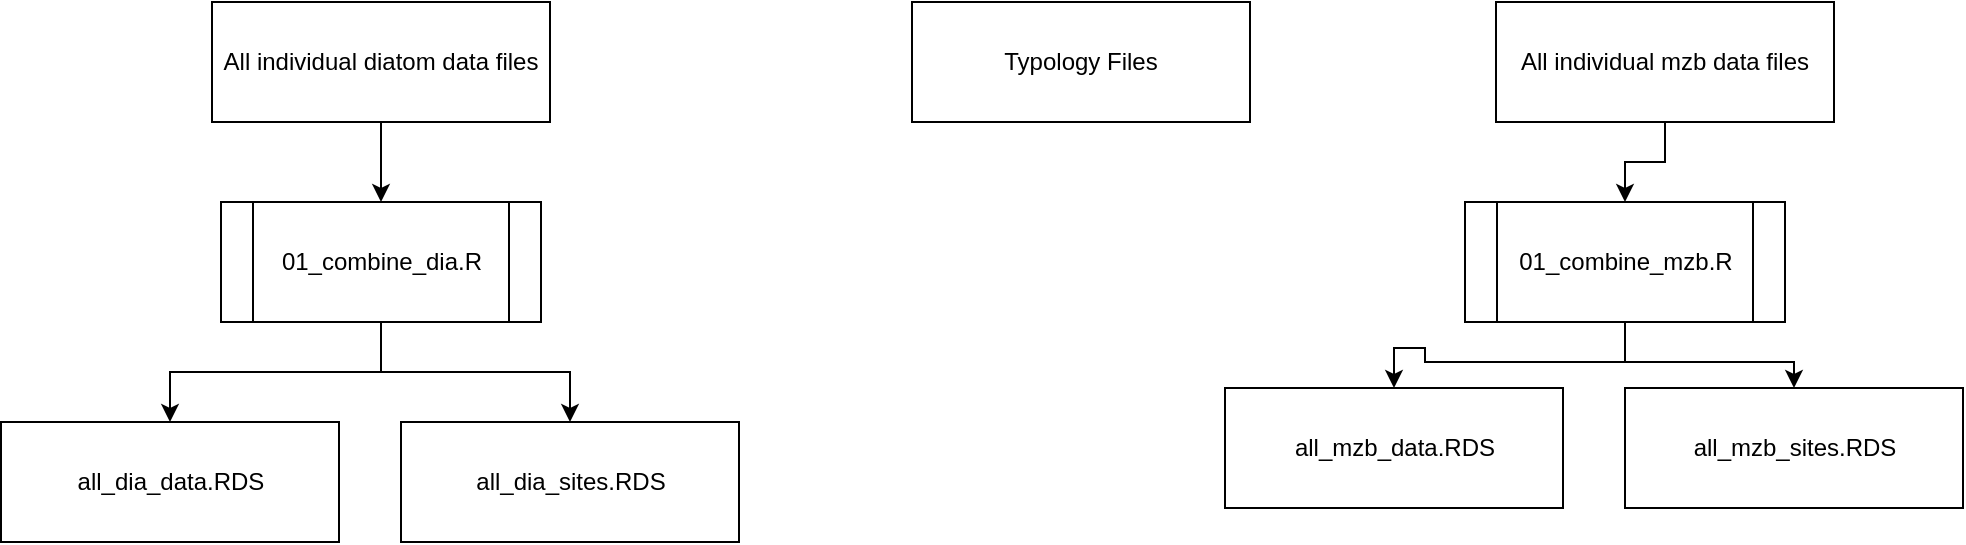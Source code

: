 <mxfile version="11.1.4" type="device"><diagram id="c0DyR3tP7_UIkJhDD_Mc" name="Page-1"><mxGraphModel dx="3671" dy="2837" grid="1" gridSize="10" guides="1" tooltips="1" connect="1" arrows="1" fold="1" page="1" pageScale="1" pageWidth="827" pageHeight="1169" math="0" shadow="0"><root><mxCell id="0"/><mxCell id="1" parent="0"/><mxCell id="KG7qIEieEoT_gEC0vQfx-30" style="edgeStyle=orthogonalEdgeStyle;rounded=0;orthogonalLoop=1;jettySize=auto;html=1;entryX=0.5;entryY=0;entryDx=0;entryDy=0;" parent="1" source="KG7qIEieEoT_gEC0vQfx-22" target="KG7qIEieEoT_gEC0vQfx-23" edge="1"><mxGeometry relative="1" as="geometry"/></mxCell><mxCell id="KG7qIEieEoT_gEC0vQfx-22" value="All individual mzb data files" style="rounded=0;whiteSpace=wrap;html=1;" parent="1" vertex="1"><mxGeometry x="652" y="-33" width="169" height="60" as="geometry"/></mxCell><mxCell id="KG7qIEieEoT_gEC0vQfx-26" style="edgeStyle=orthogonalEdgeStyle;rounded=0;orthogonalLoop=1;jettySize=auto;html=1;entryX=0.5;entryY=0;entryDx=0;entryDy=0;" parent="1" source="KG7qIEieEoT_gEC0vQfx-23" target="KG7qIEieEoT_gEC0vQfx-25" edge="1"><mxGeometry relative="1" as="geometry"/></mxCell><mxCell id="KG7qIEieEoT_gEC0vQfx-28" style="edgeStyle=orthogonalEdgeStyle;rounded=0;orthogonalLoop=1;jettySize=auto;html=1;entryX=0.5;entryY=0;entryDx=0;entryDy=0;" parent="1" source="KG7qIEieEoT_gEC0vQfx-23" target="KG7qIEieEoT_gEC0vQfx-27" edge="1"><mxGeometry relative="1" as="geometry"/></mxCell><mxCell id="KG7qIEieEoT_gEC0vQfx-23" value="01_combine_mzb.R" style="shape=process;whiteSpace=wrap;html=1;backgroundOutline=1;" parent="1" vertex="1"><mxGeometry x="636.5" y="67" width="160" height="60" as="geometry"/></mxCell><mxCell id="KG7qIEieEoT_gEC0vQfx-25" value="all_mzb_data.RDS" style="rounded=0;whiteSpace=wrap;html=1;" parent="1" vertex="1"><mxGeometry x="516.5" y="160" width="169" height="60" as="geometry"/></mxCell><mxCell id="KG7qIEieEoT_gEC0vQfx-27" value="all_mzb_sites.RDS" style="rounded=0;whiteSpace=wrap;html=1;" parent="1" vertex="1"><mxGeometry x="716.5" y="160" width="169" height="60" as="geometry"/></mxCell><mxCell id="KG7qIEieEoT_gEC0vQfx-34" value="Typology Files" style="rounded=0;whiteSpace=wrap;html=1;" parent="1" vertex="1"><mxGeometry x="360" y="-33" width="169" height="60" as="geometry"/></mxCell><mxCell id="Y4C0LTM1GEXdnND-D1_T-7" style="edgeStyle=orthogonalEdgeStyle;rounded=0;orthogonalLoop=1;jettySize=auto;html=1;entryX=0.5;entryY=0;entryDx=0;entryDy=0;" parent="1" source="Y4C0LTM1GEXdnND-D1_T-8" target="Y4C0LTM1GEXdnND-D1_T-11" edge="1"><mxGeometry relative="1" as="geometry"/></mxCell><mxCell id="Y4C0LTM1GEXdnND-D1_T-8" value="All individual diatom data files" style="rounded=0;whiteSpace=wrap;html=1;" parent="1" vertex="1"><mxGeometry x="10" y="-33" width="169" height="60" as="geometry"/></mxCell><mxCell id="Y4C0LTM1GEXdnND-D1_T-9" style="edgeStyle=orthogonalEdgeStyle;rounded=0;orthogonalLoop=1;jettySize=auto;html=1;entryX=0.5;entryY=0;entryDx=0;entryDy=0;" parent="1" source="Y4C0LTM1GEXdnND-D1_T-11" target="Y4C0LTM1GEXdnND-D1_T-13" edge="1"><mxGeometry relative="1" as="geometry"/></mxCell><mxCell id="Y4C0LTM1GEXdnND-D1_T-10" style="edgeStyle=orthogonalEdgeStyle;rounded=0;orthogonalLoop=1;jettySize=auto;html=1;entryX=0.5;entryY=0;entryDx=0;entryDy=0;" parent="1" source="Y4C0LTM1GEXdnND-D1_T-11" target="Y4C0LTM1GEXdnND-D1_T-15" edge="1"><mxGeometry relative="1" as="geometry"/></mxCell><mxCell id="Y4C0LTM1GEXdnND-D1_T-11" value="01_combine_dia.R" style="shape=process;whiteSpace=wrap;html=1;backgroundOutline=1;" parent="1" vertex="1"><mxGeometry x="14.5" y="67" width="160" height="60" as="geometry"/></mxCell><mxCell id="Y4C0LTM1GEXdnND-D1_T-13" value="all_dia_data.RDS" style="rounded=0;whiteSpace=wrap;html=1;" parent="1" vertex="1"><mxGeometry x="-95.5" y="177" width="169" height="60" as="geometry"/></mxCell><mxCell id="Y4C0LTM1GEXdnND-D1_T-15" value="all_dia_sites.RDS" style="rounded=0;whiteSpace=wrap;html=1;" parent="1" vertex="1"><mxGeometry x="104.5" y="177" width="169" height="60" as="geometry"/></mxCell></root></mxGraphModel></diagram></mxfile>